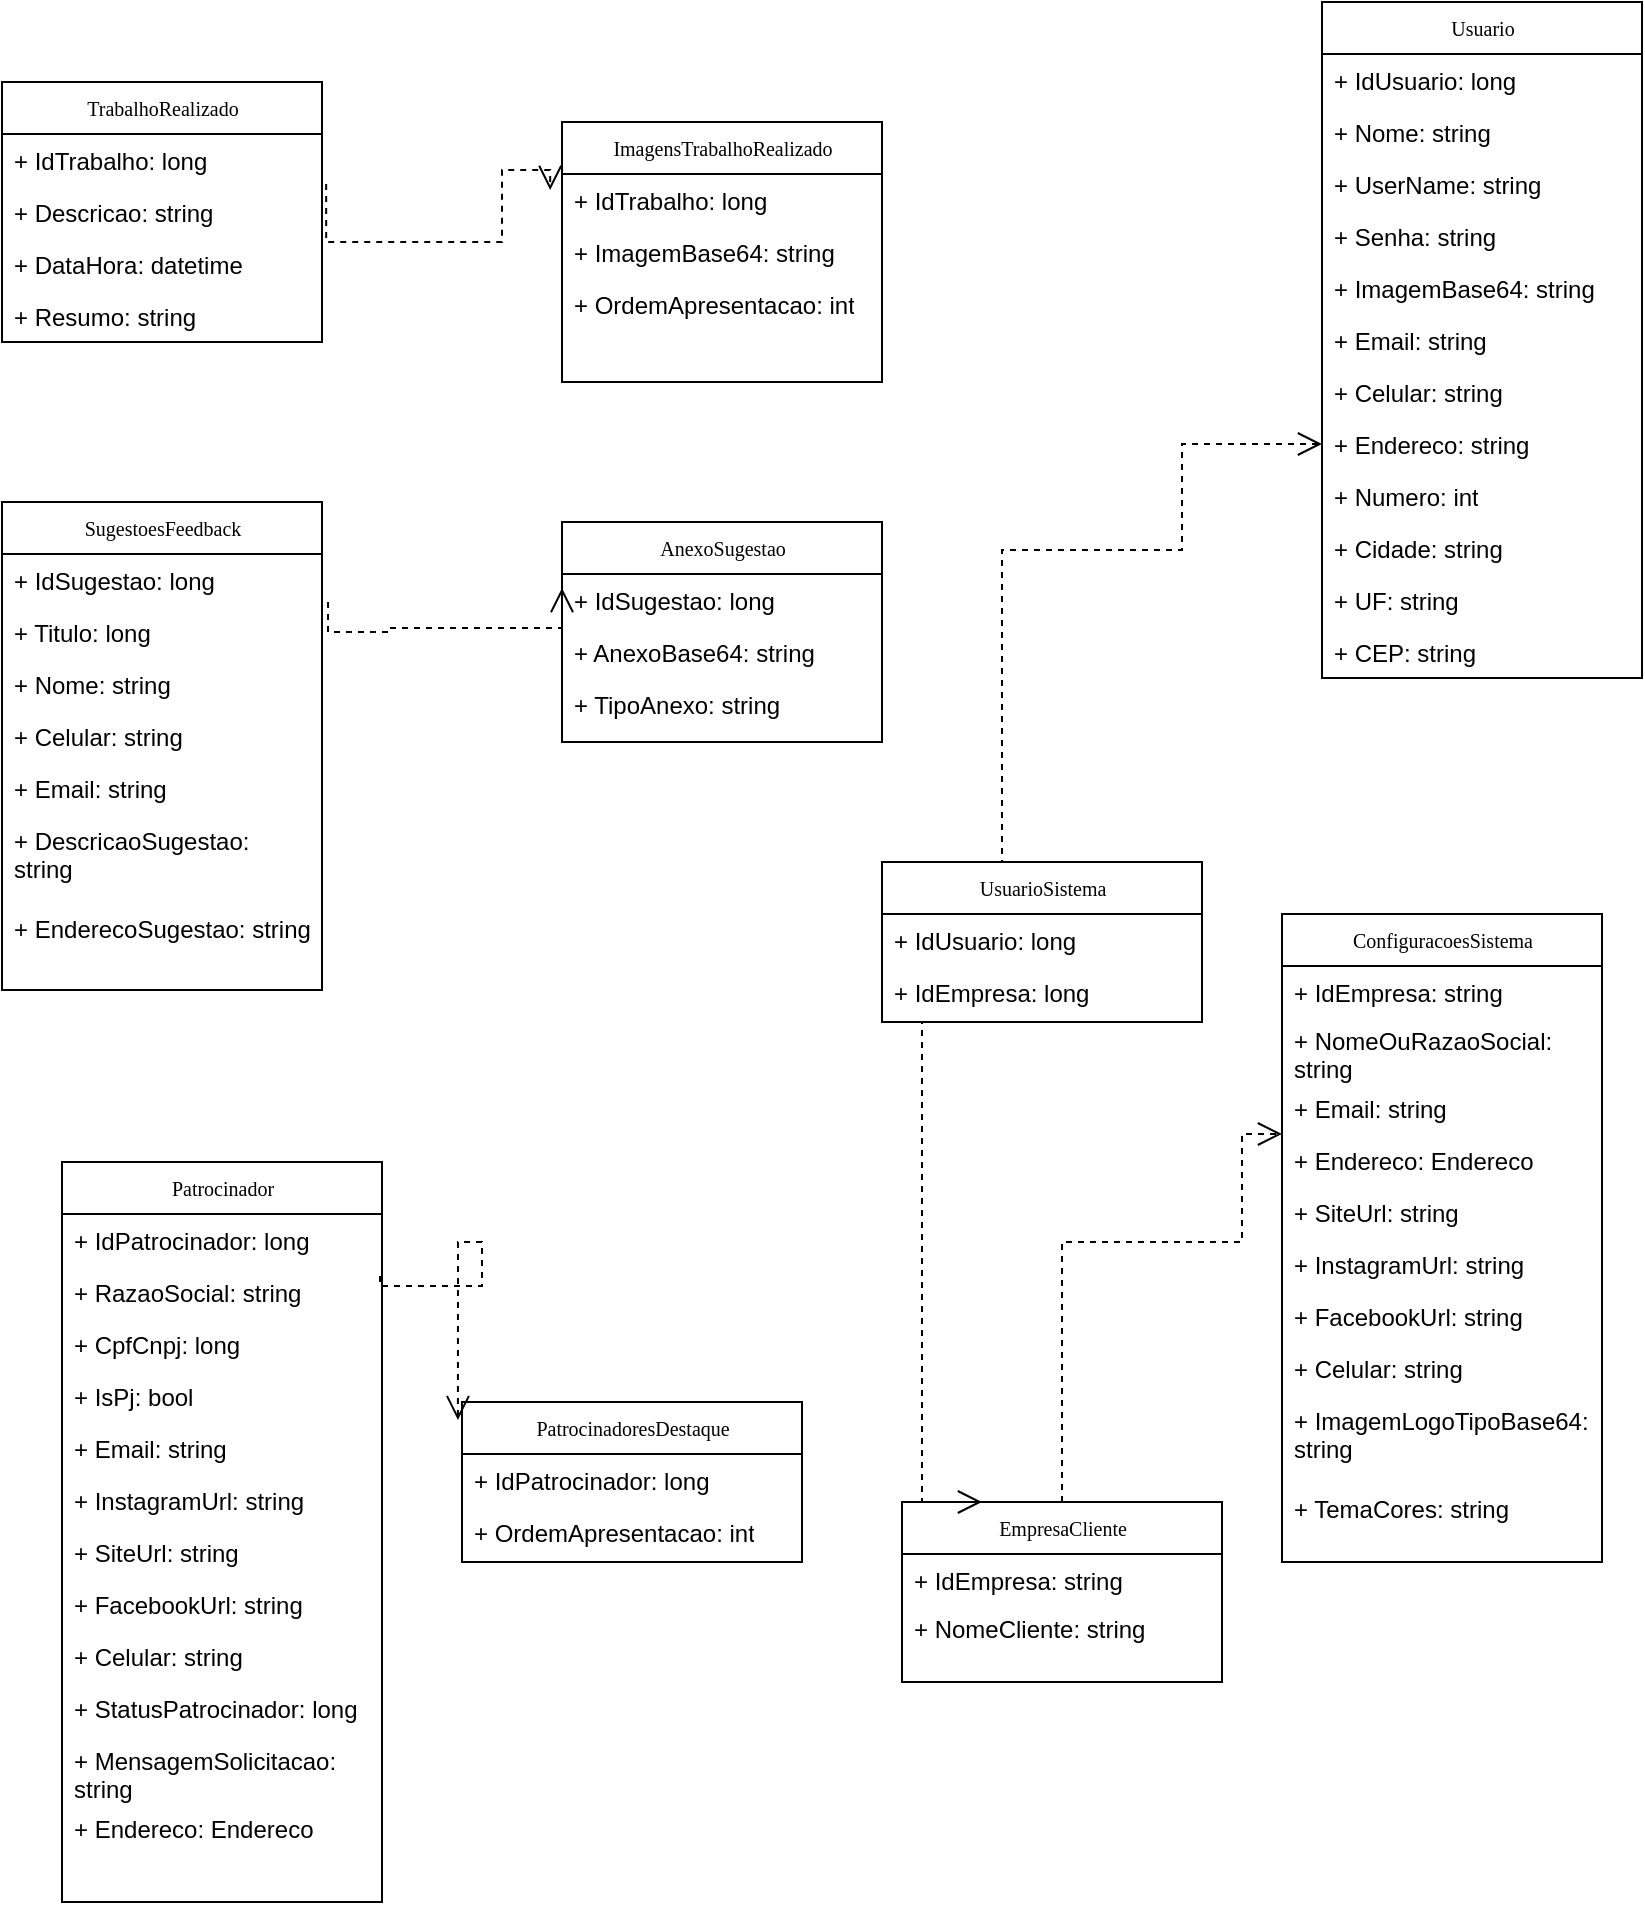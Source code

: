 <mxfile version="23.0.2" type="device">
  <diagram name="Page-1" id="c4acf3e9-155e-7222-9cf6-157b1a14988f">
    <mxGraphModel dx="1434" dy="844" grid="1" gridSize="10" guides="1" tooltips="1" connect="1" arrows="1" fold="1" page="1" pageScale="1" pageWidth="850" pageHeight="1100" background="none" math="0" shadow="0">
      <root>
        <mxCell id="0" />
        <mxCell id="1" parent="0" />
        <mxCell id="xZNgoJvWcJUJvNTuVhNk-1" value="TrabalhoRealizado" style="swimlane;html=1;fontStyle=0;childLayout=stackLayout;horizontal=1;startSize=26;fillColor=none;horizontalStack=0;resizeParent=1;resizeLast=0;collapsible=1;marginBottom=0;swimlaneFillColor=#ffffff;rounded=0;shadow=0;comic=0;labelBackgroundColor=none;strokeWidth=1;fontFamily=Verdana;fontSize=10;align=center;" vertex="1" parent="1">
          <mxGeometry x="20" y="50" width="160" height="130" as="geometry" />
        </mxCell>
        <mxCell id="xZNgoJvWcJUJvNTuVhNk-2" value="+ IdTrabalho: long" style="text;html=1;strokeColor=none;fillColor=none;align=left;verticalAlign=top;spacingLeft=4;spacingRight=4;whiteSpace=wrap;overflow=hidden;rotatable=0;points=[[0,0.5],[1,0.5]];portConstraint=eastwest;" vertex="1" parent="xZNgoJvWcJUJvNTuVhNk-1">
          <mxGeometry y="26" width="160" height="26" as="geometry" />
        </mxCell>
        <mxCell id="xZNgoJvWcJUJvNTuVhNk-3" value="+ Descricao: string" style="text;html=1;strokeColor=none;fillColor=none;align=left;verticalAlign=top;spacingLeft=4;spacingRight=4;whiteSpace=wrap;overflow=hidden;rotatable=0;points=[[0,0.5],[1,0.5]];portConstraint=eastwest;" vertex="1" parent="xZNgoJvWcJUJvNTuVhNk-1">
          <mxGeometry y="52" width="160" height="26" as="geometry" />
        </mxCell>
        <mxCell id="xZNgoJvWcJUJvNTuVhNk-4" value="+ DataHora: datetime" style="text;html=1;strokeColor=none;fillColor=none;align=left;verticalAlign=top;spacingLeft=4;spacingRight=4;whiteSpace=wrap;overflow=hidden;rotatable=0;points=[[0,0.5],[1,0.5]];portConstraint=eastwest;" vertex="1" parent="xZNgoJvWcJUJvNTuVhNk-1">
          <mxGeometry y="78" width="160" height="26" as="geometry" />
        </mxCell>
        <mxCell id="xZNgoJvWcJUJvNTuVhNk-5" value="+ Resumo: string" style="text;html=1;strokeColor=none;fillColor=none;align=left;verticalAlign=top;spacingLeft=4;spacingRight=4;whiteSpace=wrap;overflow=hidden;rotatable=0;points=[[0,0.5],[1,0.5]];portConstraint=eastwest;" vertex="1" parent="xZNgoJvWcJUJvNTuVhNk-1">
          <mxGeometry y="104" width="160" height="26" as="geometry" />
        </mxCell>
        <mxCell id="xZNgoJvWcJUJvNTuVhNk-6" value="ImagensTrabalhoRealizado" style="swimlane;html=1;fontStyle=0;childLayout=stackLayout;horizontal=1;startSize=26;fillColor=none;horizontalStack=0;resizeParent=1;resizeLast=0;collapsible=1;marginBottom=0;swimlaneFillColor=#ffffff;rounded=0;shadow=0;comic=0;labelBackgroundColor=none;strokeWidth=1;fontFamily=Verdana;fontSize=10;align=center;" vertex="1" parent="1">
          <mxGeometry x="300" y="70" width="160" height="130" as="geometry" />
        </mxCell>
        <mxCell id="xZNgoJvWcJUJvNTuVhNk-7" value="+ IdTrabalho: long" style="text;html=1;strokeColor=none;fillColor=none;align=left;verticalAlign=top;spacingLeft=4;spacingRight=4;whiteSpace=wrap;overflow=hidden;rotatable=0;points=[[0,0.5],[1,0.5]];portConstraint=eastwest;" vertex="1" parent="xZNgoJvWcJUJvNTuVhNk-6">
          <mxGeometry y="26" width="160" height="26" as="geometry" />
        </mxCell>
        <mxCell id="xZNgoJvWcJUJvNTuVhNk-8" value="+ ImagemBase64: string" style="text;html=1;strokeColor=none;fillColor=none;align=left;verticalAlign=top;spacingLeft=4;spacingRight=4;whiteSpace=wrap;overflow=hidden;rotatable=0;points=[[0,0.5],[1,0.5]];portConstraint=eastwest;" vertex="1" parent="xZNgoJvWcJUJvNTuVhNk-6">
          <mxGeometry y="52" width="160" height="26" as="geometry" />
        </mxCell>
        <mxCell id="xZNgoJvWcJUJvNTuVhNk-9" value="+ OrdemApresentacao: int" style="text;html=1;strokeColor=none;fillColor=none;align=left;verticalAlign=top;spacingLeft=4;spacingRight=4;whiteSpace=wrap;overflow=hidden;rotatable=0;points=[[0,0.5],[1,0.5]];portConstraint=eastwest;" vertex="1" parent="xZNgoJvWcJUJvNTuVhNk-6">
          <mxGeometry y="78" width="160" height="32" as="geometry" />
        </mxCell>
        <mxCell id="xZNgoJvWcJUJvNTuVhNk-10" style="edgeStyle=orthogonalEdgeStyle;rounded=0;html=1;exitX=1.013;exitY=-0.038;dashed=1;labelBackgroundColor=none;startFill=0;endArrow=open;endFill=0;endSize=10;fontFamily=Verdana;fontSize=10;exitDx=0;exitDy=0;exitPerimeter=0;entryX=-0.037;entryY=0.308;entryDx=0;entryDy=0;entryPerimeter=0;" edge="1" parent="1" source="xZNgoJvWcJUJvNTuVhNk-3" target="xZNgoJvWcJUJvNTuVhNk-7">
          <mxGeometry relative="1" as="geometry">
            <Array as="points">
              <mxPoint x="182" y="130" />
              <mxPoint x="270" y="130" />
              <mxPoint x="270" y="94" />
            </Array>
            <mxPoint x="260" y="202" as="sourcePoint" />
            <mxPoint x="290" y="381" as="targetPoint" />
          </mxGeometry>
        </mxCell>
        <mxCell id="xZNgoJvWcJUJvNTuVhNk-11" value="SugestoesFeedback" style="swimlane;html=1;fontStyle=0;childLayout=stackLayout;horizontal=1;startSize=26;fillColor=none;horizontalStack=0;resizeParent=1;resizeLast=0;collapsible=1;marginBottom=0;swimlaneFillColor=#ffffff;rounded=0;shadow=0;comic=0;labelBackgroundColor=none;strokeWidth=1;fontFamily=Verdana;fontSize=10;align=center;" vertex="1" parent="1">
          <mxGeometry x="20" y="260" width="160" height="244" as="geometry" />
        </mxCell>
        <mxCell id="xZNgoJvWcJUJvNTuVhNk-12" value="+ IdSugestao: long" style="text;html=1;strokeColor=none;fillColor=none;align=left;verticalAlign=top;spacingLeft=4;spacingRight=4;whiteSpace=wrap;overflow=hidden;rotatable=0;points=[[0,0.5],[1,0.5]];portConstraint=eastwest;" vertex="1" parent="xZNgoJvWcJUJvNTuVhNk-11">
          <mxGeometry y="26" width="160" height="26" as="geometry" />
        </mxCell>
        <mxCell id="xZNgoJvWcJUJvNTuVhNk-13" value="+ Titulo: long" style="text;html=1;strokeColor=none;fillColor=none;align=left;verticalAlign=top;spacingLeft=4;spacingRight=4;whiteSpace=wrap;overflow=hidden;rotatable=0;points=[[0,0.5],[1,0.5]];portConstraint=eastwest;" vertex="1" parent="xZNgoJvWcJUJvNTuVhNk-11">
          <mxGeometry y="52" width="160" height="26" as="geometry" />
        </mxCell>
        <mxCell id="xZNgoJvWcJUJvNTuVhNk-14" value="+ Nome: string" style="text;html=1;strokeColor=none;fillColor=none;align=left;verticalAlign=top;spacingLeft=4;spacingRight=4;whiteSpace=wrap;overflow=hidden;rotatable=0;points=[[0,0.5],[1,0.5]];portConstraint=eastwest;" vertex="1" parent="xZNgoJvWcJUJvNTuVhNk-11">
          <mxGeometry y="78" width="160" height="26" as="geometry" />
        </mxCell>
        <mxCell id="xZNgoJvWcJUJvNTuVhNk-15" value="+ Celular: string" style="text;html=1;strokeColor=none;fillColor=none;align=left;verticalAlign=top;spacingLeft=4;spacingRight=4;whiteSpace=wrap;overflow=hidden;rotatable=0;points=[[0,0.5],[1,0.5]];portConstraint=eastwest;" vertex="1" parent="xZNgoJvWcJUJvNTuVhNk-11">
          <mxGeometry y="104" width="160" height="26" as="geometry" />
        </mxCell>
        <mxCell id="xZNgoJvWcJUJvNTuVhNk-16" value="+ Email: string" style="text;html=1;strokeColor=none;fillColor=none;align=left;verticalAlign=top;spacingLeft=4;spacingRight=4;whiteSpace=wrap;overflow=hidden;rotatable=0;points=[[0,0.5],[1,0.5]];portConstraint=eastwest;" vertex="1" parent="xZNgoJvWcJUJvNTuVhNk-11">
          <mxGeometry y="130" width="160" height="26" as="geometry" />
        </mxCell>
        <mxCell id="xZNgoJvWcJUJvNTuVhNk-17" value="+ DescricaoSugestao: string" style="text;html=1;strokeColor=none;fillColor=none;align=left;verticalAlign=top;spacingLeft=4;spacingRight=4;whiteSpace=wrap;overflow=hidden;rotatable=0;points=[[0,0.5],[1,0.5]];portConstraint=eastwest;" vertex="1" parent="xZNgoJvWcJUJvNTuVhNk-11">
          <mxGeometry y="156" width="160" height="44" as="geometry" />
        </mxCell>
        <mxCell id="xZNgoJvWcJUJvNTuVhNk-25" value="+ EnderecoSugestao: string" style="text;html=1;strokeColor=none;fillColor=none;align=left;verticalAlign=top;spacingLeft=4;spacingRight=4;whiteSpace=wrap;overflow=hidden;rotatable=0;points=[[0,0.5],[1,0.5]];portConstraint=eastwest;" vertex="1" parent="xZNgoJvWcJUJvNTuVhNk-11">
          <mxGeometry y="200" width="160" height="30" as="geometry" />
        </mxCell>
        <mxCell id="xZNgoJvWcJUJvNTuVhNk-18" value="AnexoSugestao" style="swimlane;html=1;fontStyle=0;childLayout=stackLayout;horizontal=1;startSize=26;fillColor=none;horizontalStack=0;resizeParent=1;resizeLast=0;collapsible=1;marginBottom=0;swimlaneFillColor=#ffffff;rounded=0;shadow=0;comic=0;labelBackgroundColor=none;strokeWidth=1;fontFamily=Verdana;fontSize=10;align=center;" vertex="1" parent="1">
          <mxGeometry x="300" y="270" width="160" height="110" as="geometry" />
        </mxCell>
        <mxCell id="xZNgoJvWcJUJvNTuVhNk-19" value="+ IdSugestao: long" style="text;html=1;strokeColor=none;fillColor=none;align=left;verticalAlign=top;spacingLeft=4;spacingRight=4;whiteSpace=wrap;overflow=hidden;rotatable=0;points=[[0,0.5],[1,0.5]];portConstraint=eastwest;" vertex="1" parent="xZNgoJvWcJUJvNTuVhNk-18">
          <mxGeometry y="26" width="160" height="26" as="geometry" />
        </mxCell>
        <mxCell id="xZNgoJvWcJUJvNTuVhNk-20" value="+ AnexoBase64: string" style="text;html=1;strokeColor=none;fillColor=none;align=left;verticalAlign=top;spacingLeft=4;spacingRight=4;whiteSpace=wrap;overflow=hidden;rotatable=0;points=[[0,0.5],[1,0.5]];portConstraint=eastwest;" vertex="1" parent="xZNgoJvWcJUJvNTuVhNk-18">
          <mxGeometry y="52" width="160" height="26" as="geometry" />
        </mxCell>
        <mxCell id="xZNgoJvWcJUJvNTuVhNk-21" value="+ TipoAnexo: string" style="text;html=1;strokeColor=none;fillColor=none;align=left;verticalAlign=top;spacingLeft=4;spacingRight=4;whiteSpace=wrap;overflow=hidden;rotatable=0;points=[[0,0.5],[1,0.5]];portConstraint=eastwest;" vertex="1" parent="xZNgoJvWcJUJvNTuVhNk-18">
          <mxGeometry y="78" width="160" height="26" as="geometry" />
        </mxCell>
        <mxCell id="xZNgoJvWcJUJvNTuVhNk-26" style="edgeStyle=orthogonalEdgeStyle;rounded=0;html=1;exitX=1.019;exitY=-0.077;dashed=1;labelBackgroundColor=none;startFill=0;endArrow=open;endFill=0;endSize=10;fontFamily=Verdana;fontSize=10;exitDx=0;exitDy=0;exitPerimeter=0;entryX=0;entryY=0.269;entryDx=0;entryDy=0;entryPerimeter=0;" edge="1" parent="1" source="xZNgoJvWcJUJvNTuVhNk-13" target="xZNgoJvWcJUJvNTuVhNk-19">
          <mxGeometry relative="1" as="geometry">
            <Array as="points">
              <mxPoint x="183" y="325" />
              <mxPoint x="213" y="325" />
              <mxPoint x="213" y="323" />
            </Array>
            <mxPoint x="468" y="477" as="sourcePoint" />
            <mxPoint x="580" y="380" as="targetPoint" />
          </mxGeometry>
        </mxCell>
        <mxCell id="xZNgoJvWcJUJvNTuVhNk-27" value="Usuario" style="swimlane;html=1;fontStyle=0;childLayout=stackLayout;horizontal=1;startSize=26;fillColor=none;horizontalStack=0;resizeParent=1;resizeLast=0;collapsible=1;marginBottom=0;swimlaneFillColor=#ffffff;rounded=0;shadow=0;comic=0;labelBackgroundColor=none;strokeWidth=1;fontFamily=Verdana;fontSize=10;align=center;" vertex="1" parent="1">
          <mxGeometry x="680" y="10" width="160" height="338" as="geometry" />
        </mxCell>
        <mxCell id="xZNgoJvWcJUJvNTuVhNk-28" value="+ IdUsuario: long" style="text;html=1;strokeColor=none;fillColor=none;align=left;verticalAlign=top;spacingLeft=4;spacingRight=4;whiteSpace=wrap;overflow=hidden;rotatable=0;points=[[0,0.5],[1,0.5]];portConstraint=eastwest;" vertex="1" parent="xZNgoJvWcJUJvNTuVhNk-27">
          <mxGeometry y="26" width="160" height="26" as="geometry" />
        </mxCell>
        <mxCell id="xZNgoJvWcJUJvNTuVhNk-29" value="+ Nome: string" style="text;html=1;strokeColor=none;fillColor=none;align=left;verticalAlign=top;spacingLeft=4;spacingRight=4;whiteSpace=wrap;overflow=hidden;rotatable=0;points=[[0,0.5],[1,0.5]];portConstraint=eastwest;" vertex="1" parent="xZNgoJvWcJUJvNTuVhNk-27">
          <mxGeometry y="52" width="160" height="26" as="geometry" />
        </mxCell>
        <mxCell id="xZNgoJvWcJUJvNTuVhNk-31" value="+ UserName: string" style="text;html=1;strokeColor=none;fillColor=none;align=left;verticalAlign=top;spacingLeft=4;spacingRight=4;whiteSpace=wrap;overflow=hidden;rotatable=0;points=[[0,0.5],[1,0.5]];portConstraint=eastwest;" vertex="1" parent="xZNgoJvWcJUJvNTuVhNk-27">
          <mxGeometry y="78" width="160" height="26" as="geometry" />
        </mxCell>
        <mxCell id="xZNgoJvWcJUJvNTuVhNk-32" value="+ Senha: string" style="text;html=1;strokeColor=none;fillColor=none;align=left;verticalAlign=top;spacingLeft=4;spacingRight=4;whiteSpace=wrap;overflow=hidden;rotatable=0;points=[[0,0.5],[1,0.5]];portConstraint=eastwest;" vertex="1" parent="xZNgoJvWcJUJvNTuVhNk-27">
          <mxGeometry y="104" width="160" height="26" as="geometry" />
        </mxCell>
        <mxCell id="xZNgoJvWcJUJvNTuVhNk-33" value="+ ImagemBase64: string" style="text;html=1;strokeColor=none;fillColor=none;align=left;verticalAlign=top;spacingLeft=4;spacingRight=4;whiteSpace=wrap;overflow=hidden;rotatable=0;points=[[0,0.5],[1,0.5]];portConstraint=eastwest;" vertex="1" parent="xZNgoJvWcJUJvNTuVhNk-27">
          <mxGeometry y="130" width="160" height="26" as="geometry" />
        </mxCell>
        <mxCell id="xZNgoJvWcJUJvNTuVhNk-34" value="+ Email: string" style="text;html=1;strokeColor=none;fillColor=none;align=left;verticalAlign=top;spacingLeft=4;spacingRight=4;whiteSpace=wrap;overflow=hidden;rotatable=0;points=[[0,0.5],[1,0.5]];portConstraint=eastwest;" vertex="1" parent="xZNgoJvWcJUJvNTuVhNk-27">
          <mxGeometry y="156" width="160" height="26" as="geometry" />
        </mxCell>
        <mxCell id="xZNgoJvWcJUJvNTuVhNk-35" value="+ Celular: string" style="text;html=1;strokeColor=none;fillColor=none;align=left;verticalAlign=top;spacingLeft=4;spacingRight=4;whiteSpace=wrap;overflow=hidden;rotatable=0;points=[[0,0.5],[1,0.5]];portConstraint=eastwest;" vertex="1" parent="xZNgoJvWcJUJvNTuVhNk-27">
          <mxGeometry y="182" width="160" height="26" as="geometry" />
        </mxCell>
        <mxCell id="xZNgoJvWcJUJvNTuVhNk-36" value="+ Endereco: string" style="text;html=1;strokeColor=none;fillColor=none;align=left;verticalAlign=top;spacingLeft=4;spacingRight=4;whiteSpace=wrap;overflow=hidden;rotatable=0;points=[[0,0.5],[1,0.5]];portConstraint=eastwest;" vertex="1" parent="xZNgoJvWcJUJvNTuVhNk-27">
          <mxGeometry y="208" width="160" height="26" as="geometry" />
        </mxCell>
        <mxCell id="xZNgoJvWcJUJvNTuVhNk-37" value="+ Numero: int" style="text;html=1;strokeColor=none;fillColor=none;align=left;verticalAlign=top;spacingLeft=4;spacingRight=4;whiteSpace=wrap;overflow=hidden;rotatable=0;points=[[0,0.5],[1,0.5]];portConstraint=eastwest;" vertex="1" parent="xZNgoJvWcJUJvNTuVhNk-27">
          <mxGeometry y="234" width="160" height="26" as="geometry" />
        </mxCell>
        <mxCell id="xZNgoJvWcJUJvNTuVhNk-38" value="+ Cidade: string" style="text;html=1;strokeColor=none;fillColor=none;align=left;verticalAlign=top;spacingLeft=4;spacingRight=4;whiteSpace=wrap;overflow=hidden;rotatable=0;points=[[0,0.5],[1,0.5]];portConstraint=eastwest;" vertex="1" parent="xZNgoJvWcJUJvNTuVhNk-27">
          <mxGeometry y="260" width="160" height="26" as="geometry" />
        </mxCell>
        <mxCell id="xZNgoJvWcJUJvNTuVhNk-39" value="+ UF: string" style="text;html=1;strokeColor=none;fillColor=none;align=left;verticalAlign=top;spacingLeft=4;spacingRight=4;whiteSpace=wrap;overflow=hidden;rotatable=0;points=[[0,0.5],[1,0.5]];portConstraint=eastwest;" vertex="1" parent="xZNgoJvWcJUJvNTuVhNk-27">
          <mxGeometry y="286" width="160" height="26" as="geometry" />
        </mxCell>
        <mxCell id="xZNgoJvWcJUJvNTuVhNk-40" value="+ CEP: string" style="text;html=1;strokeColor=none;fillColor=none;align=left;verticalAlign=top;spacingLeft=4;spacingRight=4;whiteSpace=wrap;overflow=hidden;rotatable=0;points=[[0,0.5],[1,0.5]];portConstraint=eastwest;" vertex="1" parent="xZNgoJvWcJUJvNTuVhNk-27">
          <mxGeometry y="312" width="160" height="26" as="geometry" />
        </mxCell>
        <mxCell id="xZNgoJvWcJUJvNTuVhNk-41" value="Patrocinador" style="swimlane;html=1;fontStyle=0;childLayout=stackLayout;horizontal=1;startSize=26;fillColor=none;horizontalStack=0;resizeParent=1;resizeLast=0;collapsible=1;marginBottom=0;swimlaneFillColor=#ffffff;rounded=0;shadow=0;comic=0;labelBackgroundColor=none;strokeWidth=1;fontFamily=Verdana;fontSize=10;align=center;" vertex="1" parent="1">
          <mxGeometry x="50" y="590" width="160" height="370" as="geometry" />
        </mxCell>
        <mxCell id="xZNgoJvWcJUJvNTuVhNk-42" value="+ IdPatrocinador: long" style="text;html=1;strokeColor=none;fillColor=none;align=left;verticalAlign=top;spacingLeft=4;spacingRight=4;whiteSpace=wrap;overflow=hidden;rotatable=0;points=[[0,0.5],[1,0.5]];portConstraint=eastwest;" vertex="1" parent="xZNgoJvWcJUJvNTuVhNk-41">
          <mxGeometry y="26" width="160" height="26" as="geometry" />
        </mxCell>
        <mxCell id="xZNgoJvWcJUJvNTuVhNk-45" value="+ RazaoSocial: string" style="text;html=1;strokeColor=none;fillColor=none;align=left;verticalAlign=top;spacingLeft=4;spacingRight=4;whiteSpace=wrap;overflow=hidden;rotatable=0;points=[[0,0.5],[1,0.5]];portConstraint=eastwest;" vertex="1" parent="xZNgoJvWcJUJvNTuVhNk-41">
          <mxGeometry y="52" width="160" height="26" as="geometry" />
        </mxCell>
        <mxCell id="xZNgoJvWcJUJvNTuVhNk-46" value="+ CpfCnpj: long" style="text;html=1;strokeColor=none;fillColor=none;align=left;verticalAlign=top;spacingLeft=4;spacingRight=4;whiteSpace=wrap;overflow=hidden;rotatable=0;points=[[0,0.5],[1,0.5]];portConstraint=eastwest;" vertex="1" parent="xZNgoJvWcJUJvNTuVhNk-41">
          <mxGeometry y="78" width="160" height="26" as="geometry" />
        </mxCell>
        <mxCell id="xZNgoJvWcJUJvNTuVhNk-47" value="+ IsPj: bool" style="text;html=1;strokeColor=none;fillColor=none;align=left;verticalAlign=top;spacingLeft=4;spacingRight=4;whiteSpace=wrap;overflow=hidden;rotatable=0;points=[[0,0.5],[1,0.5]];portConstraint=eastwest;" vertex="1" parent="xZNgoJvWcJUJvNTuVhNk-41">
          <mxGeometry y="104" width="160" height="26" as="geometry" />
        </mxCell>
        <mxCell id="xZNgoJvWcJUJvNTuVhNk-48" value="+ Email: string" style="text;html=1;strokeColor=none;fillColor=none;align=left;verticalAlign=top;spacingLeft=4;spacingRight=4;whiteSpace=wrap;overflow=hidden;rotatable=0;points=[[0,0.5],[1,0.5]];portConstraint=eastwest;" vertex="1" parent="xZNgoJvWcJUJvNTuVhNk-41">
          <mxGeometry y="130" width="160" height="26" as="geometry" />
        </mxCell>
        <mxCell id="xZNgoJvWcJUJvNTuVhNk-49" value="+ InstagramUrl: string" style="text;html=1;strokeColor=none;fillColor=none;align=left;verticalAlign=top;spacingLeft=4;spacingRight=4;whiteSpace=wrap;overflow=hidden;rotatable=0;points=[[0,0.5],[1,0.5]];portConstraint=eastwest;" vertex="1" parent="xZNgoJvWcJUJvNTuVhNk-41">
          <mxGeometry y="156" width="160" height="26" as="geometry" />
        </mxCell>
        <mxCell id="xZNgoJvWcJUJvNTuVhNk-50" value="+ SiteUrl: string" style="text;html=1;strokeColor=none;fillColor=none;align=left;verticalAlign=top;spacingLeft=4;spacingRight=4;whiteSpace=wrap;overflow=hidden;rotatable=0;points=[[0,0.5],[1,0.5]];portConstraint=eastwest;" vertex="1" parent="xZNgoJvWcJUJvNTuVhNk-41">
          <mxGeometry y="182" width="160" height="26" as="geometry" />
        </mxCell>
        <mxCell id="xZNgoJvWcJUJvNTuVhNk-51" value="+ FacebookUrl: string" style="text;html=1;strokeColor=none;fillColor=none;align=left;verticalAlign=top;spacingLeft=4;spacingRight=4;whiteSpace=wrap;overflow=hidden;rotatable=0;points=[[0,0.5],[1,0.5]];portConstraint=eastwest;" vertex="1" parent="xZNgoJvWcJUJvNTuVhNk-41">
          <mxGeometry y="208" width="160" height="26" as="geometry" />
        </mxCell>
        <mxCell id="xZNgoJvWcJUJvNTuVhNk-52" value="+ Celular: string" style="text;html=1;strokeColor=none;fillColor=none;align=left;verticalAlign=top;spacingLeft=4;spacingRight=4;whiteSpace=wrap;overflow=hidden;rotatable=0;points=[[0,0.5],[1,0.5]];portConstraint=eastwest;" vertex="1" parent="xZNgoJvWcJUJvNTuVhNk-41">
          <mxGeometry y="234" width="160" height="26" as="geometry" />
        </mxCell>
        <mxCell id="xZNgoJvWcJUJvNTuVhNk-53" value="+ StatusPatrocinador: long" style="text;html=1;strokeColor=none;fillColor=none;align=left;verticalAlign=top;spacingLeft=4;spacingRight=4;whiteSpace=wrap;overflow=hidden;rotatable=0;points=[[0,0.5],[1,0.5]];portConstraint=eastwest;" vertex="1" parent="xZNgoJvWcJUJvNTuVhNk-41">
          <mxGeometry y="260" width="160" height="26" as="geometry" />
        </mxCell>
        <mxCell id="xZNgoJvWcJUJvNTuVhNk-54" value="+ MensagemSolicitacao: string" style="text;html=1;strokeColor=none;fillColor=none;align=left;verticalAlign=top;spacingLeft=4;spacingRight=4;whiteSpace=wrap;overflow=hidden;rotatable=0;points=[[0,0.5],[1,0.5]];portConstraint=eastwest;" vertex="1" parent="xZNgoJvWcJUJvNTuVhNk-41">
          <mxGeometry y="286" width="160" height="34" as="geometry" />
        </mxCell>
        <mxCell id="xZNgoJvWcJUJvNTuVhNk-55" value="+ Endereco: Endereco" style="text;html=1;strokeColor=none;fillColor=none;align=left;verticalAlign=top;spacingLeft=4;spacingRight=4;whiteSpace=wrap;overflow=hidden;rotatable=0;points=[[0,0.5],[1,0.5]];portConstraint=eastwest;" vertex="1" parent="xZNgoJvWcJUJvNTuVhNk-41">
          <mxGeometry y="320" width="160" height="34" as="geometry" />
        </mxCell>
        <mxCell id="xZNgoJvWcJUJvNTuVhNk-56" value="PatrocinadoresDestaque" style="swimlane;html=1;fontStyle=0;childLayout=stackLayout;horizontal=1;startSize=26;fillColor=none;horizontalStack=0;resizeParent=1;resizeLast=0;collapsible=1;marginBottom=0;swimlaneFillColor=#ffffff;rounded=0;shadow=0;comic=0;labelBackgroundColor=none;strokeWidth=1;fontFamily=Verdana;fontSize=10;align=center;" vertex="1" parent="1">
          <mxGeometry x="250" y="710" width="170" height="80" as="geometry" />
        </mxCell>
        <mxCell id="xZNgoJvWcJUJvNTuVhNk-57" value="+ IdPatrocinador: long" style="text;html=1;strokeColor=none;fillColor=none;align=left;verticalAlign=top;spacingLeft=4;spacingRight=4;whiteSpace=wrap;overflow=hidden;rotatable=0;points=[[0,0.5],[1,0.5]];portConstraint=eastwest;" vertex="1" parent="xZNgoJvWcJUJvNTuVhNk-56">
          <mxGeometry y="26" width="170" height="26" as="geometry" />
        </mxCell>
        <mxCell id="xZNgoJvWcJUJvNTuVhNk-60" value="+ OrdemApresentacao: int" style="text;html=1;strokeColor=none;fillColor=none;align=left;verticalAlign=top;spacingLeft=4;spacingRight=4;whiteSpace=wrap;overflow=hidden;rotatable=0;points=[[0,0.5],[1,0.5]];portConstraint=eastwest;" vertex="1" parent="xZNgoJvWcJUJvNTuVhNk-56">
          <mxGeometry y="52" width="170" height="26" as="geometry" />
        </mxCell>
        <mxCell id="xZNgoJvWcJUJvNTuVhNk-61" style="edgeStyle=orthogonalEdgeStyle;rounded=0;html=1;exitX=0.994;exitY=0.192;dashed=1;labelBackgroundColor=none;startFill=0;endArrow=open;endFill=0;endSize=10;fontFamily=Verdana;fontSize=10;exitDx=0;exitDy=0;exitPerimeter=0;entryX=-0.012;entryY=0.113;entryDx=0;entryDy=0;entryPerimeter=0;" edge="1" parent="1" source="xZNgoJvWcJUJvNTuVhNk-45" target="xZNgoJvWcJUJvNTuVhNk-56">
          <mxGeometry relative="1" as="geometry">
            <Array as="points">
              <mxPoint x="209" y="652" />
              <mxPoint x="260" y="652" />
              <mxPoint x="260" y="630" />
            </Array>
            <mxPoint x="230" y="637" as="sourcePoint" />
            <mxPoint x="387" y="630" as="targetPoint" />
          </mxGeometry>
        </mxCell>
        <mxCell id="xZNgoJvWcJUJvNTuVhNk-62" value="ConfiguracoesSistema" style="swimlane;html=1;fontStyle=0;childLayout=stackLayout;horizontal=1;startSize=26;fillColor=none;horizontalStack=0;resizeParent=1;resizeLast=0;collapsible=1;marginBottom=0;swimlaneFillColor=#ffffff;rounded=0;shadow=0;comic=0;labelBackgroundColor=none;strokeWidth=1;fontFamily=Verdana;fontSize=10;align=center;" vertex="1" parent="1">
          <mxGeometry x="660" y="466" width="160" height="324" as="geometry" />
        </mxCell>
        <mxCell id="xZNgoJvWcJUJvNTuVhNk-63" value="+ IdEmpresa: string" style="text;html=1;strokeColor=none;fillColor=none;align=left;verticalAlign=top;spacingLeft=4;spacingRight=4;whiteSpace=wrap;overflow=hidden;rotatable=0;points=[[0,0.5],[1,0.5]];portConstraint=eastwest;" vertex="1" parent="xZNgoJvWcJUJvNTuVhNk-62">
          <mxGeometry y="26" width="160" height="24" as="geometry" />
        </mxCell>
        <mxCell id="xZNgoJvWcJUJvNTuVhNk-73" value="+ NomeOuRazaoSocial: string" style="text;html=1;strokeColor=none;fillColor=none;align=left;verticalAlign=top;spacingLeft=4;spacingRight=4;whiteSpace=wrap;overflow=hidden;rotatable=0;points=[[0,0.5],[1,0.5]];portConstraint=eastwest;" vertex="1" parent="xZNgoJvWcJUJvNTuVhNk-62">
          <mxGeometry y="50" width="160" height="34" as="geometry" />
        </mxCell>
        <mxCell id="xZNgoJvWcJUJvNTuVhNk-70" value="+ Email: string" style="text;html=1;strokeColor=none;fillColor=none;align=left;verticalAlign=top;spacingLeft=4;spacingRight=4;whiteSpace=wrap;overflow=hidden;rotatable=0;points=[[0,0.5],[1,0.5]];portConstraint=eastwest;" vertex="1" parent="xZNgoJvWcJUJvNTuVhNk-62">
          <mxGeometry y="84" width="160" height="26" as="geometry" />
        </mxCell>
        <mxCell id="xZNgoJvWcJUJvNTuVhNk-64" value="+ Endereco: Endereco" style="text;html=1;strokeColor=none;fillColor=none;align=left;verticalAlign=top;spacingLeft=4;spacingRight=4;whiteSpace=wrap;overflow=hidden;rotatable=0;points=[[0,0.5],[1,0.5]];portConstraint=eastwest;" vertex="1" parent="xZNgoJvWcJUJvNTuVhNk-62">
          <mxGeometry y="110" width="160" height="26" as="geometry" />
        </mxCell>
        <mxCell id="xZNgoJvWcJUJvNTuVhNk-66" value="+ SiteUrl: string" style="text;html=1;strokeColor=none;fillColor=none;align=left;verticalAlign=top;spacingLeft=4;spacingRight=4;whiteSpace=wrap;overflow=hidden;rotatable=0;points=[[0,0.5],[1,0.5]];portConstraint=eastwest;" vertex="1" parent="xZNgoJvWcJUJvNTuVhNk-62">
          <mxGeometry y="136" width="160" height="26" as="geometry" />
        </mxCell>
        <mxCell id="xZNgoJvWcJUJvNTuVhNk-67" value="+ InstagramUrl: string" style="text;html=1;strokeColor=none;fillColor=none;align=left;verticalAlign=top;spacingLeft=4;spacingRight=4;whiteSpace=wrap;overflow=hidden;rotatable=0;points=[[0,0.5],[1,0.5]];portConstraint=eastwest;" vertex="1" parent="xZNgoJvWcJUJvNTuVhNk-62">
          <mxGeometry y="162" width="160" height="26" as="geometry" />
        </mxCell>
        <mxCell id="xZNgoJvWcJUJvNTuVhNk-68" value="+ FacebookUrl: string" style="text;html=1;strokeColor=none;fillColor=none;align=left;verticalAlign=top;spacingLeft=4;spacingRight=4;whiteSpace=wrap;overflow=hidden;rotatable=0;points=[[0,0.5],[1,0.5]];portConstraint=eastwest;" vertex="1" parent="xZNgoJvWcJUJvNTuVhNk-62">
          <mxGeometry y="188" width="160" height="26" as="geometry" />
        </mxCell>
        <mxCell id="xZNgoJvWcJUJvNTuVhNk-69" value="+ Celular: string" style="text;html=1;strokeColor=none;fillColor=none;align=left;verticalAlign=top;spacingLeft=4;spacingRight=4;whiteSpace=wrap;overflow=hidden;rotatable=0;points=[[0,0.5],[1,0.5]];portConstraint=eastwest;" vertex="1" parent="xZNgoJvWcJUJvNTuVhNk-62">
          <mxGeometry y="214" width="160" height="26" as="geometry" />
        </mxCell>
        <mxCell id="xZNgoJvWcJUJvNTuVhNk-71" value="+ ImagemLogoTipoBase64: string" style="text;html=1;strokeColor=none;fillColor=none;align=left;verticalAlign=top;spacingLeft=4;spacingRight=4;whiteSpace=wrap;overflow=hidden;rotatable=0;points=[[0,0.5],[1,0.5]];portConstraint=eastwest;" vertex="1" parent="xZNgoJvWcJUJvNTuVhNk-62">
          <mxGeometry y="240" width="160" height="44" as="geometry" />
        </mxCell>
        <mxCell id="xZNgoJvWcJUJvNTuVhNk-72" value="+ TemaCores: string" style="text;html=1;strokeColor=none;fillColor=none;align=left;verticalAlign=top;spacingLeft=4;spacingRight=4;whiteSpace=wrap;overflow=hidden;rotatable=0;points=[[0,0.5],[1,0.5]];portConstraint=eastwest;" vertex="1" parent="xZNgoJvWcJUJvNTuVhNk-62">
          <mxGeometry y="284" width="160" height="30" as="geometry" />
        </mxCell>
        <mxCell id="xZNgoJvWcJUJvNTuVhNk-74" value="EmpresaCliente" style="swimlane;html=1;fontStyle=0;childLayout=stackLayout;horizontal=1;startSize=26;fillColor=none;horizontalStack=0;resizeParent=1;resizeLast=0;collapsible=1;marginBottom=0;swimlaneFillColor=#ffffff;rounded=0;shadow=0;comic=0;labelBackgroundColor=none;strokeWidth=1;fontFamily=Verdana;fontSize=10;align=center;" vertex="1" parent="1">
          <mxGeometry x="470" y="760" width="160" height="90" as="geometry" />
        </mxCell>
        <mxCell id="xZNgoJvWcJUJvNTuVhNk-75" value="+ IdEmpresa: string" style="text;html=1;strokeColor=none;fillColor=none;align=left;verticalAlign=top;spacingLeft=4;spacingRight=4;whiteSpace=wrap;overflow=hidden;rotatable=0;points=[[0,0.5],[1,0.5]];portConstraint=eastwest;" vertex="1" parent="xZNgoJvWcJUJvNTuVhNk-74">
          <mxGeometry y="26" width="160" height="24" as="geometry" />
        </mxCell>
        <mxCell id="xZNgoJvWcJUJvNTuVhNk-78" value="+ NomeCliente: string" style="text;html=1;strokeColor=none;fillColor=none;align=left;verticalAlign=top;spacingLeft=4;spacingRight=4;whiteSpace=wrap;overflow=hidden;rotatable=0;points=[[0,0.5],[1,0.5]];portConstraint=eastwest;" vertex="1" parent="xZNgoJvWcJUJvNTuVhNk-74">
          <mxGeometry y="50" width="160" height="26" as="geometry" />
        </mxCell>
        <mxCell id="xZNgoJvWcJUJvNTuVhNk-86" style="edgeStyle=orthogonalEdgeStyle;rounded=0;html=1;exitX=0.5;exitY=0;dashed=1;labelBackgroundColor=none;startFill=0;endArrow=open;endFill=0;endSize=10;fontFamily=Verdana;fontSize=10;exitDx=0;exitDy=0;entryX=0;entryY=0;entryDx=0;entryDy=0;entryPerimeter=0;" edge="1" parent="1" source="xZNgoJvWcJUJvNTuVhNk-74" target="xZNgoJvWcJUJvNTuVhNk-64">
          <mxGeometry relative="1" as="geometry">
            <Array as="points">
              <mxPoint x="550" y="630" />
              <mxPoint x="640" y="630" />
            </Array>
            <mxPoint x="410" y="827" as="sourcePoint" />
            <mxPoint x="567" y="820" as="targetPoint" />
          </mxGeometry>
        </mxCell>
        <mxCell id="xZNgoJvWcJUJvNTuVhNk-87" value="UsuarioSistema" style="swimlane;html=1;fontStyle=0;childLayout=stackLayout;horizontal=1;startSize=26;fillColor=none;horizontalStack=0;resizeParent=1;resizeLast=0;collapsible=1;marginBottom=0;swimlaneFillColor=#ffffff;rounded=0;shadow=0;comic=0;labelBackgroundColor=none;strokeWidth=1;fontFamily=Verdana;fontSize=10;align=center;" vertex="1" parent="1">
          <mxGeometry x="460" y="440" width="160" height="80" as="geometry" />
        </mxCell>
        <mxCell id="xZNgoJvWcJUJvNTuVhNk-88" value="+ IdUsuario: long" style="text;html=1;strokeColor=none;fillColor=none;align=left;verticalAlign=top;spacingLeft=4;spacingRight=4;whiteSpace=wrap;overflow=hidden;rotatable=0;points=[[0,0.5],[1,0.5]];portConstraint=eastwest;" vertex="1" parent="xZNgoJvWcJUJvNTuVhNk-87">
          <mxGeometry y="26" width="160" height="26" as="geometry" />
        </mxCell>
        <mxCell id="xZNgoJvWcJUJvNTuVhNk-101" value="+ IdEmpresa: long" style="text;html=1;strokeColor=none;fillColor=none;align=left;verticalAlign=top;spacingLeft=4;spacingRight=4;whiteSpace=wrap;overflow=hidden;rotatable=0;points=[[0,0.5],[1,0.5]];portConstraint=eastwest;" vertex="1" parent="xZNgoJvWcJUJvNTuVhNk-87">
          <mxGeometry y="52" width="160" height="26" as="geometry" />
        </mxCell>
        <mxCell id="xZNgoJvWcJUJvNTuVhNk-102" style="edgeStyle=orthogonalEdgeStyle;rounded=0;html=1;exitX=0.5;exitY=0;dashed=1;labelBackgroundColor=none;startFill=0;endArrow=open;endFill=0;endSize=10;fontFamily=Verdana;fontSize=10;exitDx=0;exitDy=0;entryX=0;entryY=0.5;entryDx=0;entryDy=0;" edge="1" parent="1" source="xZNgoJvWcJUJvNTuVhNk-87" target="xZNgoJvWcJUJvNTuVhNk-36">
          <mxGeometry relative="1" as="geometry">
            <Array as="points">
              <mxPoint x="520" y="284" />
              <mxPoint x="610" y="284" />
              <mxPoint x="610" y="231" />
            </Array>
            <mxPoint x="520" y="414" as="sourcePoint" />
            <mxPoint x="630" y="230" as="targetPoint" />
          </mxGeometry>
        </mxCell>
        <mxCell id="xZNgoJvWcJUJvNTuVhNk-103" style="edgeStyle=orthogonalEdgeStyle;rounded=0;html=1;exitX=0.25;exitY=1;dashed=1;labelBackgroundColor=none;startFill=0;endArrow=open;endFill=0;endSize=10;fontFamily=Verdana;fontSize=10;exitDx=0;exitDy=0;entryX=0.25;entryY=0;entryDx=0;entryDy=0;" edge="1" parent="1" source="xZNgoJvWcJUJvNTuVhNk-87" target="xZNgoJvWcJUJvNTuVhNk-74">
          <mxGeometry relative="1" as="geometry">
            <Array as="points">
              <mxPoint x="480" y="760" />
            </Array>
            <mxPoint x="465" y="754" as="sourcePoint" />
            <mxPoint x="575" y="570" as="targetPoint" />
          </mxGeometry>
        </mxCell>
      </root>
    </mxGraphModel>
  </diagram>
</mxfile>
